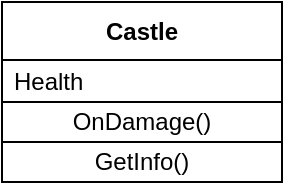 <mxfile version="24.5.4" type="github">
  <diagram name="페이지-1" id="dcfpNvmQOP-24qqCh9O2">
    <mxGraphModel dx="179" dy="305" grid="1" gridSize="10" guides="1" tooltips="1" connect="1" arrows="1" fold="1" page="1" pageScale="1" pageWidth="827" pageHeight="1169" math="0" shadow="0">
      <root>
        <mxCell id="0" />
        <mxCell id="1" parent="0" />
        <object label="Castle" placeholders="1" Health="10" id="AcH1KkwaZ4632zRfGK9j-1">
          <mxCell style="swimlane;fontStyle=1;align=center;verticalAlign=middle;childLayout=stackLayout;horizontal=1;startSize=29;horizontalStack=0;resizeParent=1;resizeParentMax=0;resizeLast=0;collapsible=0;marginBottom=0;html=1;whiteSpace=wrap;" parent="1" vertex="1">
            <mxGeometry x="280" y="50" width="140" height="90" as="geometry" />
          </mxCell>
        </object>
        <object label="Health" CodeName="Castle" id="AcH1KkwaZ4632zRfGK9j-3">
          <mxCell style="text;html=1;strokeColor=none;fillColor=none;align=left;verticalAlign=middle;spacingLeft=4;spacingRight=4;overflow=hidden;rotatable=0;points=[[0,0.5],[1,0.5]];portConstraint=eastwest;whiteSpace=wrap;" parent="AcH1KkwaZ4632zRfGK9j-1" vertex="1">
            <mxGeometry y="29" width="140" height="21" as="geometry" />
          </mxCell>
        </object>
        <mxCell id="6Jm5LHw3u3zpUN54W5Y7-1" value="OnDamage()" style="whiteSpace=wrap;html=1;" vertex="1" parent="AcH1KkwaZ4632zRfGK9j-1">
          <mxGeometry y="50" width="140" height="20" as="geometry" />
        </mxCell>
        <mxCell id="6Jm5LHw3u3zpUN54W5Y7-4" value="GetInfo()" style="whiteSpace=wrap;html=1;" vertex="1" parent="AcH1KkwaZ4632zRfGK9j-1">
          <mxGeometry y="70" width="140" height="20" as="geometry" />
        </mxCell>
      </root>
    </mxGraphModel>
  </diagram>
</mxfile>
